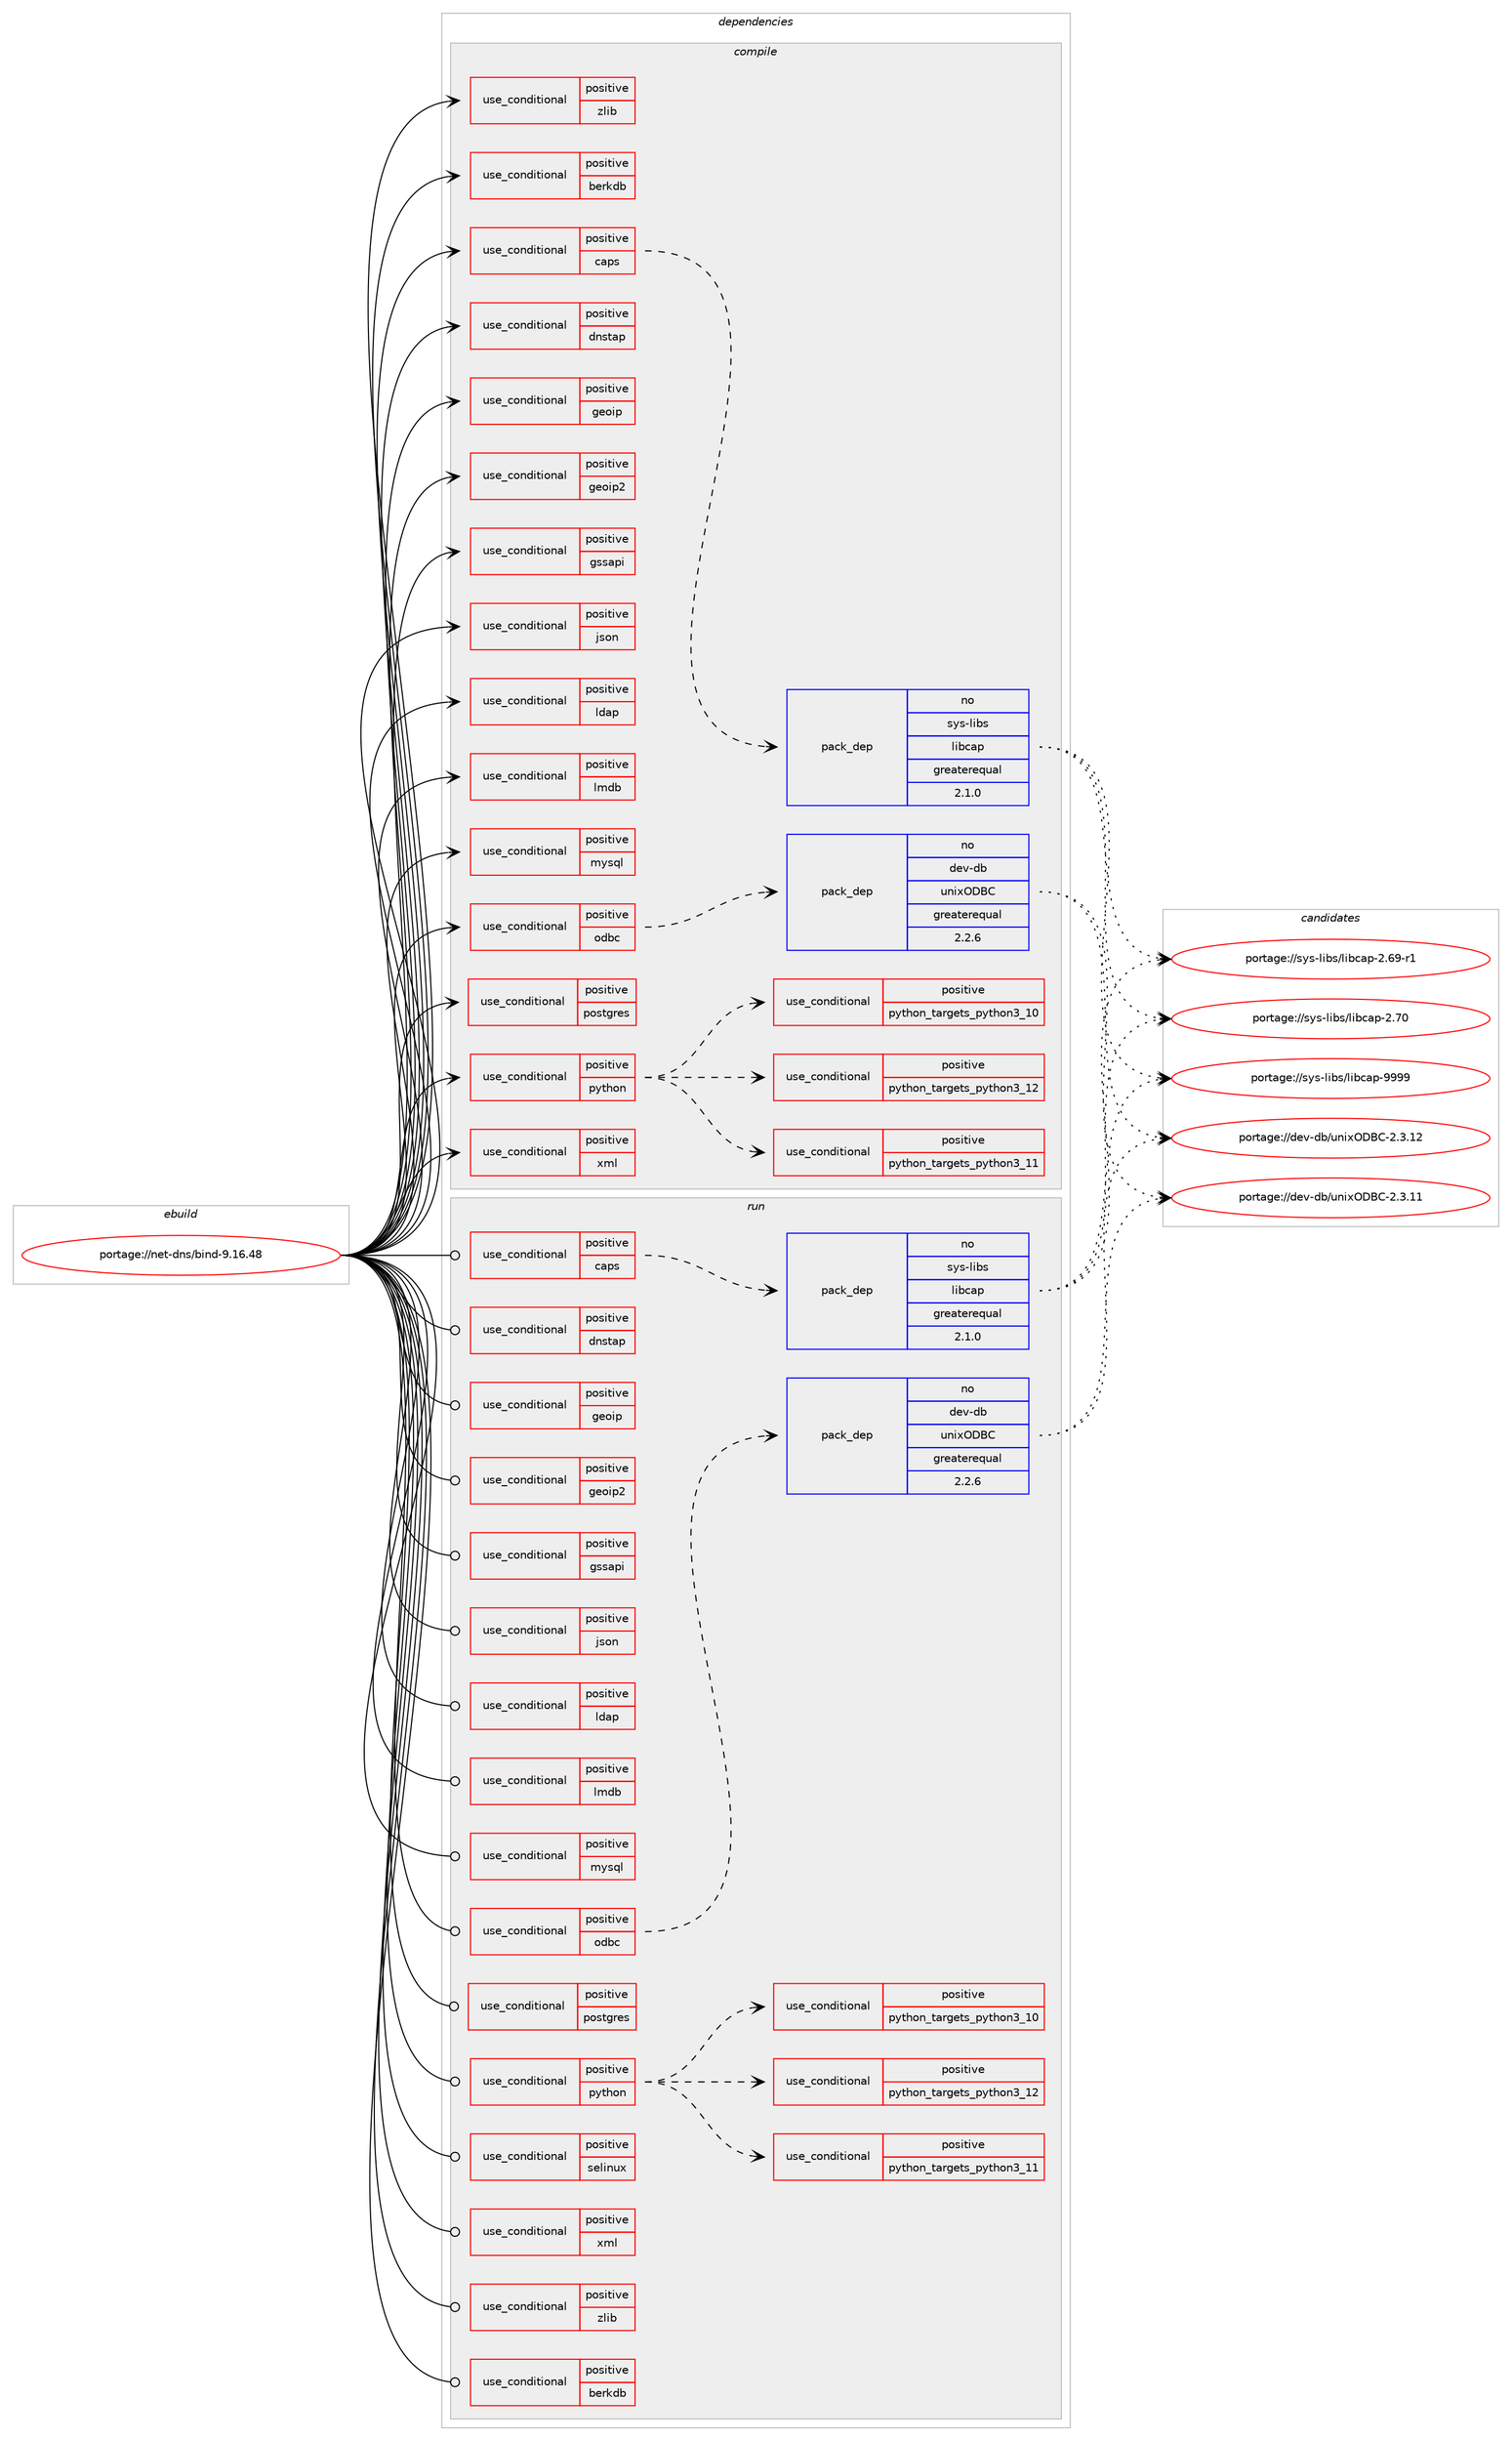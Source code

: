 digraph prolog {

# *************
# Graph options
# *************

newrank=true;
concentrate=true;
compound=true;
graph [rankdir=LR,fontname=Helvetica,fontsize=10,ranksep=1.5];#, ranksep=2.5, nodesep=0.2];
edge  [arrowhead=vee];
node  [fontname=Helvetica,fontsize=10];

# **********
# The ebuild
# **********

subgraph cluster_leftcol {
color=gray;
rank=same;
label=<<i>ebuild</i>>;
id [label="portage://net-dns/bind-9.16.48", color=red, width=4, href="../net-dns/bind-9.16.48.svg"];
}

# ****************
# The dependencies
# ****************

subgraph cluster_midcol {
color=gray;
label=<<i>dependencies</i>>;
subgraph cluster_compile {
fillcolor="#eeeeee";
style=filled;
label=<<i>compile</i>>;
subgraph cond86931 {
dependency176475 [label=<<TABLE BORDER="0" CELLBORDER="1" CELLSPACING="0" CELLPADDING="4"><TR><TD ROWSPAN="3" CELLPADDING="10">use_conditional</TD></TR><TR><TD>positive</TD></TR><TR><TD>berkdb</TD></TR></TABLE>>, shape=none, color=red];
# *** BEGIN UNKNOWN DEPENDENCY TYPE (TODO) ***
# dependency176475 -> package_dependency(portage://net-dns/bind-9.16.48,install,no,sys-libs,db,none,[,,],any_same_slot,[])
# *** END UNKNOWN DEPENDENCY TYPE (TODO) ***

}
id:e -> dependency176475:w [weight=20,style="solid",arrowhead="vee"];
subgraph cond86932 {
dependency176476 [label=<<TABLE BORDER="0" CELLBORDER="1" CELLSPACING="0" CELLPADDING="4"><TR><TD ROWSPAN="3" CELLPADDING="10">use_conditional</TD></TR><TR><TD>positive</TD></TR><TR><TD>caps</TD></TR></TABLE>>, shape=none, color=red];
subgraph pack87011 {
dependency176477 [label=<<TABLE BORDER="0" CELLBORDER="1" CELLSPACING="0" CELLPADDING="4" WIDTH="220"><TR><TD ROWSPAN="6" CELLPADDING="30">pack_dep</TD></TR><TR><TD WIDTH="110">no</TD></TR><TR><TD>sys-libs</TD></TR><TR><TD>libcap</TD></TR><TR><TD>greaterequal</TD></TR><TR><TD>2.1.0</TD></TR></TABLE>>, shape=none, color=blue];
}
dependency176476:e -> dependency176477:w [weight=20,style="dashed",arrowhead="vee"];
}
id:e -> dependency176476:w [weight=20,style="solid",arrowhead="vee"];
subgraph cond86933 {
dependency176478 [label=<<TABLE BORDER="0" CELLBORDER="1" CELLSPACING="0" CELLPADDING="4"><TR><TD ROWSPAN="3" CELLPADDING="10">use_conditional</TD></TR><TR><TD>positive</TD></TR><TR><TD>dnstap</TD></TR></TABLE>>, shape=none, color=red];
# *** BEGIN UNKNOWN DEPENDENCY TYPE (TODO) ***
# dependency176478 -> package_dependency(portage://net-dns/bind-9.16.48,install,no,dev-libs,fstrm,none,[,,],[],[])
# *** END UNKNOWN DEPENDENCY TYPE (TODO) ***

# *** BEGIN UNKNOWN DEPENDENCY TYPE (TODO) ***
# dependency176478 -> package_dependency(portage://net-dns/bind-9.16.48,install,no,dev-libs,protobuf-c,none,[,,],any_same_slot,[])
# *** END UNKNOWN DEPENDENCY TYPE (TODO) ***

}
id:e -> dependency176478:w [weight=20,style="solid",arrowhead="vee"];
subgraph cond86934 {
dependency176479 [label=<<TABLE BORDER="0" CELLBORDER="1" CELLSPACING="0" CELLPADDING="4"><TR><TD ROWSPAN="3" CELLPADDING="10">use_conditional</TD></TR><TR><TD>positive</TD></TR><TR><TD>geoip</TD></TR></TABLE>>, shape=none, color=red];
# *** BEGIN UNKNOWN DEPENDENCY TYPE (TODO) ***
# dependency176479 -> package_dependency(portage://net-dns/bind-9.16.48,install,no,dev-libs,libmaxminddb,none,[,,],any_same_slot,[])
# *** END UNKNOWN DEPENDENCY TYPE (TODO) ***

}
id:e -> dependency176479:w [weight=20,style="solid",arrowhead="vee"];
subgraph cond86935 {
dependency176480 [label=<<TABLE BORDER="0" CELLBORDER="1" CELLSPACING="0" CELLPADDING="4"><TR><TD ROWSPAN="3" CELLPADDING="10">use_conditional</TD></TR><TR><TD>positive</TD></TR><TR><TD>geoip2</TD></TR></TABLE>>, shape=none, color=red];
# *** BEGIN UNKNOWN DEPENDENCY TYPE (TODO) ***
# dependency176480 -> package_dependency(portage://net-dns/bind-9.16.48,install,no,dev-libs,libmaxminddb,none,[,,],any_same_slot,[])
# *** END UNKNOWN DEPENDENCY TYPE (TODO) ***

}
id:e -> dependency176480:w [weight=20,style="solid",arrowhead="vee"];
subgraph cond86936 {
dependency176481 [label=<<TABLE BORDER="0" CELLBORDER="1" CELLSPACING="0" CELLPADDING="4"><TR><TD ROWSPAN="3" CELLPADDING="10">use_conditional</TD></TR><TR><TD>positive</TD></TR><TR><TD>gssapi</TD></TR></TABLE>>, shape=none, color=red];
# *** BEGIN UNKNOWN DEPENDENCY TYPE (TODO) ***
# dependency176481 -> package_dependency(portage://net-dns/bind-9.16.48,install,no,virtual,krb5,none,[,,],[],[])
# *** END UNKNOWN DEPENDENCY TYPE (TODO) ***

}
id:e -> dependency176481:w [weight=20,style="solid",arrowhead="vee"];
subgraph cond86937 {
dependency176482 [label=<<TABLE BORDER="0" CELLBORDER="1" CELLSPACING="0" CELLPADDING="4"><TR><TD ROWSPAN="3" CELLPADDING="10">use_conditional</TD></TR><TR><TD>positive</TD></TR><TR><TD>json</TD></TR></TABLE>>, shape=none, color=red];
# *** BEGIN UNKNOWN DEPENDENCY TYPE (TODO) ***
# dependency176482 -> package_dependency(portage://net-dns/bind-9.16.48,install,no,dev-libs,json-c,none,[,,],any_same_slot,[])
# *** END UNKNOWN DEPENDENCY TYPE (TODO) ***

}
id:e -> dependency176482:w [weight=20,style="solid",arrowhead="vee"];
subgraph cond86938 {
dependency176483 [label=<<TABLE BORDER="0" CELLBORDER="1" CELLSPACING="0" CELLPADDING="4"><TR><TD ROWSPAN="3" CELLPADDING="10">use_conditional</TD></TR><TR><TD>positive</TD></TR><TR><TD>ldap</TD></TR></TABLE>>, shape=none, color=red];
# *** BEGIN UNKNOWN DEPENDENCY TYPE (TODO) ***
# dependency176483 -> package_dependency(portage://net-dns/bind-9.16.48,install,no,net-nds,openldap,none,[,,],any_same_slot,[])
# *** END UNKNOWN DEPENDENCY TYPE (TODO) ***

}
id:e -> dependency176483:w [weight=20,style="solid",arrowhead="vee"];
subgraph cond86939 {
dependency176484 [label=<<TABLE BORDER="0" CELLBORDER="1" CELLSPACING="0" CELLPADDING="4"><TR><TD ROWSPAN="3" CELLPADDING="10">use_conditional</TD></TR><TR><TD>positive</TD></TR><TR><TD>lmdb</TD></TR></TABLE>>, shape=none, color=red];
# *** BEGIN UNKNOWN DEPENDENCY TYPE (TODO) ***
# dependency176484 -> package_dependency(portage://net-dns/bind-9.16.48,install,no,dev-db,lmdb,none,[,,],any_same_slot,[])
# *** END UNKNOWN DEPENDENCY TYPE (TODO) ***

}
id:e -> dependency176484:w [weight=20,style="solid",arrowhead="vee"];
subgraph cond86940 {
dependency176485 [label=<<TABLE BORDER="0" CELLBORDER="1" CELLSPACING="0" CELLPADDING="4"><TR><TD ROWSPAN="3" CELLPADDING="10">use_conditional</TD></TR><TR><TD>positive</TD></TR><TR><TD>mysql</TD></TR></TABLE>>, shape=none, color=red];
# *** BEGIN UNKNOWN DEPENDENCY TYPE (TODO) ***
# dependency176485 -> package_dependency(portage://net-dns/bind-9.16.48,install,no,dev-db,mysql-connector-c,none,[,,],[slot(0),equal],[])
# *** END UNKNOWN DEPENDENCY TYPE (TODO) ***

}
id:e -> dependency176485:w [weight=20,style="solid",arrowhead="vee"];
subgraph cond86941 {
dependency176486 [label=<<TABLE BORDER="0" CELLBORDER="1" CELLSPACING="0" CELLPADDING="4"><TR><TD ROWSPAN="3" CELLPADDING="10">use_conditional</TD></TR><TR><TD>positive</TD></TR><TR><TD>odbc</TD></TR></TABLE>>, shape=none, color=red];
subgraph pack87012 {
dependency176487 [label=<<TABLE BORDER="0" CELLBORDER="1" CELLSPACING="0" CELLPADDING="4" WIDTH="220"><TR><TD ROWSPAN="6" CELLPADDING="30">pack_dep</TD></TR><TR><TD WIDTH="110">no</TD></TR><TR><TD>dev-db</TD></TR><TR><TD>unixODBC</TD></TR><TR><TD>greaterequal</TD></TR><TR><TD>2.2.6</TD></TR></TABLE>>, shape=none, color=blue];
}
dependency176486:e -> dependency176487:w [weight=20,style="dashed",arrowhead="vee"];
}
id:e -> dependency176486:w [weight=20,style="solid",arrowhead="vee"];
subgraph cond86942 {
dependency176488 [label=<<TABLE BORDER="0" CELLBORDER="1" CELLSPACING="0" CELLPADDING="4"><TR><TD ROWSPAN="3" CELLPADDING="10">use_conditional</TD></TR><TR><TD>positive</TD></TR><TR><TD>postgres</TD></TR></TABLE>>, shape=none, color=red];
# *** BEGIN UNKNOWN DEPENDENCY TYPE (TODO) ***
# dependency176488 -> package_dependency(portage://net-dns/bind-9.16.48,install,no,dev-db,postgresql,none,[,,],any_same_slot,[])
# *** END UNKNOWN DEPENDENCY TYPE (TODO) ***

}
id:e -> dependency176488:w [weight=20,style="solid",arrowhead="vee"];
subgraph cond86943 {
dependency176489 [label=<<TABLE BORDER="0" CELLBORDER="1" CELLSPACING="0" CELLPADDING="4"><TR><TD ROWSPAN="3" CELLPADDING="10">use_conditional</TD></TR><TR><TD>positive</TD></TR><TR><TD>python</TD></TR></TABLE>>, shape=none, color=red];
subgraph cond86944 {
dependency176490 [label=<<TABLE BORDER="0" CELLBORDER="1" CELLSPACING="0" CELLPADDING="4"><TR><TD ROWSPAN="3" CELLPADDING="10">use_conditional</TD></TR><TR><TD>positive</TD></TR><TR><TD>python_targets_python3_10</TD></TR></TABLE>>, shape=none, color=red];
# *** BEGIN UNKNOWN DEPENDENCY TYPE (TODO) ***
# dependency176490 -> package_dependency(portage://net-dns/bind-9.16.48,install,no,dev-lang,python,none,[,,],[slot(3.10)],[])
# *** END UNKNOWN DEPENDENCY TYPE (TODO) ***

}
dependency176489:e -> dependency176490:w [weight=20,style="dashed",arrowhead="vee"];
subgraph cond86945 {
dependency176491 [label=<<TABLE BORDER="0" CELLBORDER="1" CELLSPACING="0" CELLPADDING="4"><TR><TD ROWSPAN="3" CELLPADDING="10">use_conditional</TD></TR><TR><TD>positive</TD></TR><TR><TD>python_targets_python3_11</TD></TR></TABLE>>, shape=none, color=red];
# *** BEGIN UNKNOWN DEPENDENCY TYPE (TODO) ***
# dependency176491 -> package_dependency(portage://net-dns/bind-9.16.48,install,no,dev-lang,python,none,[,,],[slot(3.11)],[])
# *** END UNKNOWN DEPENDENCY TYPE (TODO) ***

}
dependency176489:e -> dependency176491:w [weight=20,style="dashed",arrowhead="vee"];
subgraph cond86946 {
dependency176492 [label=<<TABLE BORDER="0" CELLBORDER="1" CELLSPACING="0" CELLPADDING="4"><TR><TD ROWSPAN="3" CELLPADDING="10">use_conditional</TD></TR><TR><TD>positive</TD></TR><TR><TD>python_targets_python3_12</TD></TR></TABLE>>, shape=none, color=red];
# *** BEGIN UNKNOWN DEPENDENCY TYPE (TODO) ***
# dependency176492 -> package_dependency(portage://net-dns/bind-9.16.48,install,no,dev-lang,python,none,[,,],[slot(3.12)],[])
# *** END UNKNOWN DEPENDENCY TYPE (TODO) ***

}
dependency176489:e -> dependency176492:w [weight=20,style="dashed",arrowhead="vee"];
# *** BEGIN UNKNOWN DEPENDENCY TYPE (TODO) ***
# dependency176489 -> package_dependency(portage://net-dns/bind-9.16.48,install,no,dev-python,ply,none,[,,],[],[use(optenable(python_targets_python3_10),negative),use(optenable(python_targets_python3_11),negative),use(optenable(python_targets_python3_12),negative)])
# *** END UNKNOWN DEPENDENCY TYPE (TODO) ***

}
id:e -> dependency176489:w [weight=20,style="solid",arrowhead="vee"];
subgraph cond86947 {
dependency176493 [label=<<TABLE BORDER="0" CELLBORDER="1" CELLSPACING="0" CELLPADDING="4"><TR><TD ROWSPAN="3" CELLPADDING="10">use_conditional</TD></TR><TR><TD>positive</TD></TR><TR><TD>xml</TD></TR></TABLE>>, shape=none, color=red];
# *** BEGIN UNKNOWN DEPENDENCY TYPE (TODO) ***
# dependency176493 -> package_dependency(portage://net-dns/bind-9.16.48,install,no,dev-libs,libxml2,none,[,,],[],[])
# *** END UNKNOWN DEPENDENCY TYPE (TODO) ***

}
id:e -> dependency176493:w [weight=20,style="solid",arrowhead="vee"];
subgraph cond86948 {
dependency176494 [label=<<TABLE BORDER="0" CELLBORDER="1" CELLSPACING="0" CELLPADDING="4"><TR><TD ROWSPAN="3" CELLPADDING="10">use_conditional</TD></TR><TR><TD>positive</TD></TR><TR><TD>zlib</TD></TR></TABLE>>, shape=none, color=red];
# *** BEGIN UNKNOWN DEPENDENCY TYPE (TODO) ***
# dependency176494 -> package_dependency(portage://net-dns/bind-9.16.48,install,no,sys-libs,zlib,none,[,,],[],[])
# *** END UNKNOWN DEPENDENCY TYPE (TODO) ***

}
id:e -> dependency176494:w [weight=20,style="solid",arrowhead="vee"];
# *** BEGIN UNKNOWN DEPENDENCY TYPE (TODO) ***
# id -> package_dependency(portage://net-dns/bind-9.16.48,install,no,acct-group,named,none,[,,],[],[])
# *** END UNKNOWN DEPENDENCY TYPE (TODO) ***

# *** BEGIN UNKNOWN DEPENDENCY TYPE (TODO) ***
# id -> package_dependency(portage://net-dns/bind-9.16.48,install,no,acct-user,named,none,[,,],[],[])
# *** END UNKNOWN DEPENDENCY TYPE (TODO) ***

# *** BEGIN UNKNOWN DEPENDENCY TYPE (TODO) ***
# id -> package_dependency(portage://net-dns/bind-9.16.48,install,no,dev-libs,libuv,none,[,,],any_same_slot,[])
# *** END UNKNOWN DEPENDENCY TYPE (TODO) ***

# *** BEGIN UNKNOWN DEPENDENCY TYPE (TODO) ***
# id -> package_dependency(portage://net-dns/bind-9.16.48,install,no,dev-libs,openssl,none,[,,],any_same_slot,[use(disable(bindist),negative)])
# *** END UNKNOWN DEPENDENCY TYPE (TODO) ***

}
subgraph cluster_compileandrun {
fillcolor="#eeeeee";
style=filled;
label=<<i>compile and run</i>>;
}
subgraph cluster_run {
fillcolor="#eeeeee";
style=filled;
label=<<i>run</i>>;
subgraph cond86949 {
dependency176495 [label=<<TABLE BORDER="0" CELLBORDER="1" CELLSPACING="0" CELLPADDING="4"><TR><TD ROWSPAN="3" CELLPADDING="10">use_conditional</TD></TR><TR><TD>positive</TD></TR><TR><TD>berkdb</TD></TR></TABLE>>, shape=none, color=red];
# *** BEGIN UNKNOWN DEPENDENCY TYPE (TODO) ***
# dependency176495 -> package_dependency(portage://net-dns/bind-9.16.48,run,no,sys-libs,db,none,[,,],any_same_slot,[])
# *** END UNKNOWN DEPENDENCY TYPE (TODO) ***

}
id:e -> dependency176495:w [weight=20,style="solid",arrowhead="odot"];
subgraph cond86950 {
dependency176496 [label=<<TABLE BORDER="0" CELLBORDER="1" CELLSPACING="0" CELLPADDING="4"><TR><TD ROWSPAN="3" CELLPADDING="10">use_conditional</TD></TR><TR><TD>positive</TD></TR><TR><TD>caps</TD></TR></TABLE>>, shape=none, color=red];
subgraph pack87013 {
dependency176497 [label=<<TABLE BORDER="0" CELLBORDER="1" CELLSPACING="0" CELLPADDING="4" WIDTH="220"><TR><TD ROWSPAN="6" CELLPADDING="30">pack_dep</TD></TR><TR><TD WIDTH="110">no</TD></TR><TR><TD>sys-libs</TD></TR><TR><TD>libcap</TD></TR><TR><TD>greaterequal</TD></TR><TR><TD>2.1.0</TD></TR></TABLE>>, shape=none, color=blue];
}
dependency176496:e -> dependency176497:w [weight=20,style="dashed",arrowhead="vee"];
}
id:e -> dependency176496:w [weight=20,style="solid",arrowhead="odot"];
subgraph cond86951 {
dependency176498 [label=<<TABLE BORDER="0" CELLBORDER="1" CELLSPACING="0" CELLPADDING="4"><TR><TD ROWSPAN="3" CELLPADDING="10">use_conditional</TD></TR><TR><TD>positive</TD></TR><TR><TD>dnstap</TD></TR></TABLE>>, shape=none, color=red];
# *** BEGIN UNKNOWN DEPENDENCY TYPE (TODO) ***
# dependency176498 -> package_dependency(portage://net-dns/bind-9.16.48,run,no,dev-libs,fstrm,none,[,,],[],[])
# *** END UNKNOWN DEPENDENCY TYPE (TODO) ***

# *** BEGIN UNKNOWN DEPENDENCY TYPE (TODO) ***
# dependency176498 -> package_dependency(portage://net-dns/bind-9.16.48,run,no,dev-libs,protobuf-c,none,[,,],any_same_slot,[])
# *** END UNKNOWN DEPENDENCY TYPE (TODO) ***

}
id:e -> dependency176498:w [weight=20,style="solid",arrowhead="odot"];
subgraph cond86952 {
dependency176499 [label=<<TABLE BORDER="0" CELLBORDER="1" CELLSPACING="0" CELLPADDING="4"><TR><TD ROWSPAN="3" CELLPADDING="10">use_conditional</TD></TR><TR><TD>positive</TD></TR><TR><TD>geoip</TD></TR></TABLE>>, shape=none, color=red];
# *** BEGIN UNKNOWN DEPENDENCY TYPE (TODO) ***
# dependency176499 -> package_dependency(portage://net-dns/bind-9.16.48,run,no,dev-libs,libmaxminddb,none,[,,],any_same_slot,[])
# *** END UNKNOWN DEPENDENCY TYPE (TODO) ***

}
id:e -> dependency176499:w [weight=20,style="solid",arrowhead="odot"];
subgraph cond86953 {
dependency176500 [label=<<TABLE BORDER="0" CELLBORDER="1" CELLSPACING="0" CELLPADDING="4"><TR><TD ROWSPAN="3" CELLPADDING="10">use_conditional</TD></TR><TR><TD>positive</TD></TR><TR><TD>geoip2</TD></TR></TABLE>>, shape=none, color=red];
# *** BEGIN UNKNOWN DEPENDENCY TYPE (TODO) ***
# dependency176500 -> package_dependency(portage://net-dns/bind-9.16.48,run,no,dev-libs,libmaxminddb,none,[,,],any_same_slot,[])
# *** END UNKNOWN DEPENDENCY TYPE (TODO) ***

}
id:e -> dependency176500:w [weight=20,style="solid",arrowhead="odot"];
subgraph cond86954 {
dependency176501 [label=<<TABLE BORDER="0" CELLBORDER="1" CELLSPACING="0" CELLPADDING="4"><TR><TD ROWSPAN="3" CELLPADDING="10">use_conditional</TD></TR><TR><TD>positive</TD></TR><TR><TD>gssapi</TD></TR></TABLE>>, shape=none, color=red];
# *** BEGIN UNKNOWN DEPENDENCY TYPE (TODO) ***
# dependency176501 -> package_dependency(portage://net-dns/bind-9.16.48,run,no,virtual,krb5,none,[,,],[],[])
# *** END UNKNOWN DEPENDENCY TYPE (TODO) ***

}
id:e -> dependency176501:w [weight=20,style="solid",arrowhead="odot"];
subgraph cond86955 {
dependency176502 [label=<<TABLE BORDER="0" CELLBORDER="1" CELLSPACING="0" CELLPADDING="4"><TR><TD ROWSPAN="3" CELLPADDING="10">use_conditional</TD></TR><TR><TD>positive</TD></TR><TR><TD>json</TD></TR></TABLE>>, shape=none, color=red];
# *** BEGIN UNKNOWN DEPENDENCY TYPE (TODO) ***
# dependency176502 -> package_dependency(portage://net-dns/bind-9.16.48,run,no,dev-libs,json-c,none,[,,],any_same_slot,[])
# *** END UNKNOWN DEPENDENCY TYPE (TODO) ***

}
id:e -> dependency176502:w [weight=20,style="solid",arrowhead="odot"];
subgraph cond86956 {
dependency176503 [label=<<TABLE BORDER="0" CELLBORDER="1" CELLSPACING="0" CELLPADDING="4"><TR><TD ROWSPAN="3" CELLPADDING="10">use_conditional</TD></TR><TR><TD>positive</TD></TR><TR><TD>ldap</TD></TR></TABLE>>, shape=none, color=red];
# *** BEGIN UNKNOWN DEPENDENCY TYPE (TODO) ***
# dependency176503 -> package_dependency(portage://net-dns/bind-9.16.48,run,no,net-nds,openldap,none,[,,],any_same_slot,[])
# *** END UNKNOWN DEPENDENCY TYPE (TODO) ***

}
id:e -> dependency176503:w [weight=20,style="solid",arrowhead="odot"];
subgraph cond86957 {
dependency176504 [label=<<TABLE BORDER="0" CELLBORDER="1" CELLSPACING="0" CELLPADDING="4"><TR><TD ROWSPAN="3" CELLPADDING="10">use_conditional</TD></TR><TR><TD>positive</TD></TR><TR><TD>lmdb</TD></TR></TABLE>>, shape=none, color=red];
# *** BEGIN UNKNOWN DEPENDENCY TYPE (TODO) ***
# dependency176504 -> package_dependency(portage://net-dns/bind-9.16.48,run,no,dev-db,lmdb,none,[,,],any_same_slot,[])
# *** END UNKNOWN DEPENDENCY TYPE (TODO) ***

}
id:e -> dependency176504:w [weight=20,style="solid",arrowhead="odot"];
subgraph cond86958 {
dependency176505 [label=<<TABLE BORDER="0" CELLBORDER="1" CELLSPACING="0" CELLPADDING="4"><TR><TD ROWSPAN="3" CELLPADDING="10">use_conditional</TD></TR><TR><TD>positive</TD></TR><TR><TD>mysql</TD></TR></TABLE>>, shape=none, color=red];
# *** BEGIN UNKNOWN DEPENDENCY TYPE (TODO) ***
# dependency176505 -> package_dependency(portage://net-dns/bind-9.16.48,run,no,dev-db,mysql-connector-c,none,[,,],[slot(0),equal],[])
# *** END UNKNOWN DEPENDENCY TYPE (TODO) ***

}
id:e -> dependency176505:w [weight=20,style="solid",arrowhead="odot"];
subgraph cond86959 {
dependency176506 [label=<<TABLE BORDER="0" CELLBORDER="1" CELLSPACING="0" CELLPADDING="4"><TR><TD ROWSPAN="3" CELLPADDING="10">use_conditional</TD></TR><TR><TD>positive</TD></TR><TR><TD>odbc</TD></TR></TABLE>>, shape=none, color=red];
subgraph pack87014 {
dependency176507 [label=<<TABLE BORDER="0" CELLBORDER="1" CELLSPACING="0" CELLPADDING="4" WIDTH="220"><TR><TD ROWSPAN="6" CELLPADDING="30">pack_dep</TD></TR><TR><TD WIDTH="110">no</TD></TR><TR><TD>dev-db</TD></TR><TR><TD>unixODBC</TD></TR><TR><TD>greaterequal</TD></TR><TR><TD>2.2.6</TD></TR></TABLE>>, shape=none, color=blue];
}
dependency176506:e -> dependency176507:w [weight=20,style="dashed",arrowhead="vee"];
}
id:e -> dependency176506:w [weight=20,style="solid",arrowhead="odot"];
subgraph cond86960 {
dependency176508 [label=<<TABLE BORDER="0" CELLBORDER="1" CELLSPACING="0" CELLPADDING="4"><TR><TD ROWSPAN="3" CELLPADDING="10">use_conditional</TD></TR><TR><TD>positive</TD></TR><TR><TD>postgres</TD></TR></TABLE>>, shape=none, color=red];
# *** BEGIN UNKNOWN DEPENDENCY TYPE (TODO) ***
# dependency176508 -> package_dependency(portage://net-dns/bind-9.16.48,run,no,dev-db,postgresql,none,[,,],any_same_slot,[])
# *** END UNKNOWN DEPENDENCY TYPE (TODO) ***

}
id:e -> dependency176508:w [weight=20,style="solid",arrowhead="odot"];
subgraph cond86961 {
dependency176509 [label=<<TABLE BORDER="0" CELLBORDER="1" CELLSPACING="0" CELLPADDING="4"><TR><TD ROWSPAN="3" CELLPADDING="10">use_conditional</TD></TR><TR><TD>positive</TD></TR><TR><TD>python</TD></TR></TABLE>>, shape=none, color=red];
subgraph cond86962 {
dependency176510 [label=<<TABLE BORDER="0" CELLBORDER="1" CELLSPACING="0" CELLPADDING="4"><TR><TD ROWSPAN="3" CELLPADDING="10">use_conditional</TD></TR><TR><TD>positive</TD></TR><TR><TD>python_targets_python3_10</TD></TR></TABLE>>, shape=none, color=red];
# *** BEGIN UNKNOWN DEPENDENCY TYPE (TODO) ***
# dependency176510 -> package_dependency(portage://net-dns/bind-9.16.48,run,no,dev-lang,python,none,[,,],[slot(3.10)],[])
# *** END UNKNOWN DEPENDENCY TYPE (TODO) ***

}
dependency176509:e -> dependency176510:w [weight=20,style="dashed",arrowhead="vee"];
subgraph cond86963 {
dependency176511 [label=<<TABLE BORDER="0" CELLBORDER="1" CELLSPACING="0" CELLPADDING="4"><TR><TD ROWSPAN="3" CELLPADDING="10">use_conditional</TD></TR><TR><TD>positive</TD></TR><TR><TD>python_targets_python3_11</TD></TR></TABLE>>, shape=none, color=red];
# *** BEGIN UNKNOWN DEPENDENCY TYPE (TODO) ***
# dependency176511 -> package_dependency(portage://net-dns/bind-9.16.48,run,no,dev-lang,python,none,[,,],[slot(3.11)],[])
# *** END UNKNOWN DEPENDENCY TYPE (TODO) ***

}
dependency176509:e -> dependency176511:w [weight=20,style="dashed",arrowhead="vee"];
subgraph cond86964 {
dependency176512 [label=<<TABLE BORDER="0" CELLBORDER="1" CELLSPACING="0" CELLPADDING="4"><TR><TD ROWSPAN="3" CELLPADDING="10">use_conditional</TD></TR><TR><TD>positive</TD></TR><TR><TD>python_targets_python3_12</TD></TR></TABLE>>, shape=none, color=red];
# *** BEGIN UNKNOWN DEPENDENCY TYPE (TODO) ***
# dependency176512 -> package_dependency(portage://net-dns/bind-9.16.48,run,no,dev-lang,python,none,[,,],[slot(3.12)],[])
# *** END UNKNOWN DEPENDENCY TYPE (TODO) ***

}
dependency176509:e -> dependency176512:w [weight=20,style="dashed",arrowhead="vee"];
# *** BEGIN UNKNOWN DEPENDENCY TYPE (TODO) ***
# dependency176509 -> package_dependency(portage://net-dns/bind-9.16.48,run,no,dev-python,ply,none,[,,],[],[use(optenable(python_targets_python3_10),negative),use(optenable(python_targets_python3_11),negative),use(optenable(python_targets_python3_12),negative)])
# *** END UNKNOWN DEPENDENCY TYPE (TODO) ***

}
id:e -> dependency176509:w [weight=20,style="solid",arrowhead="odot"];
subgraph cond86965 {
dependency176513 [label=<<TABLE BORDER="0" CELLBORDER="1" CELLSPACING="0" CELLPADDING="4"><TR><TD ROWSPAN="3" CELLPADDING="10">use_conditional</TD></TR><TR><TD>positive</TD></TR><TR><TD>selinux</TD></TR></TABLE>>, shape=none, color=red];
# *** BEGIN UNKNOWN DEPENDENCY TYPE (TODO) ***
# dependency176513 -> package_dependency(portage://net-dns/bind-9.16.48,run,no,sec-policy,selinux-bind,none,[,,],[],[])
# *** END UNKNOWN DEPENDENCY TYPE (TODO) ***

}
id:e -> dependency176513:w [weight=20,style="solid",arrowhead="odot"];
subgraph cond86966 {
dependency176514 [label=<<TABLE BORDER="0" CELLBORDER="1" CELLSPACING="0" CELLPADDING="4"><TR><TD ROWSPAN="3" CELLPADDING="10">use_conditional</TD></TR><TR><TD>positive</TD></TR><TR><TD>xml</TD></TR></TABLE>>, shape=none, color=red];
# *** BEGIN UNKNOWN DEPENDENCY TYPE (TODO) ***
# dependency176514 -> package_dependency(portage://net-dns/bind-9.16.48,run,no,dev-libs,libxml2,none,[,,],[],[])
# *** END UNKNOWN DEPENDENCY TYPE (TODO) ***

}
id:e -> dependency176514:w [weight=20,style="solid",arrowhead="odot"];
subgraph cond86967 {
dependency176515 [label=<<TABLE BORDER="0" CELLBORDER="1" CELLSPACING="0" CELLPADDING="4"><TR><TD ROWSPAN="3" CELLPADDING="10">use_conditional</TD></TR><TR><TD>positive</TD></TR><TR><TD>zlib</TD></TR></TABLE>>, shape=none, color=red];
# *** BEGIN UNKNOWN DEPENDENCY TYPE (TODO) ***
# dependency176515 -> package_dependency(portage://net-dns/bind-9.16.48,run,no,sys-libs,zlib,none,[,,],[],[])
# *** END UNKNOWN DEPENDENCY TYPE (TODO) ***

}
id:e -> dependency176515:w [weight=20,style="solid",arrowhead="odot"];
# *** BEGIN UNKNOWN DEPENDENCY TYPE (TODO) ***
# id -> package_dependency(portage://net-dns/bind-9.16.48,run,no,acct-group,named,none,[,,],[],[])
# *** END UNKNOWN DEPENDENCY TYPE (TODO) ***

# *** BEGIN UNKNOWN DEPENDENCY TYPE (TODO) ***
# id -> package_dependency(portage://net-dns/bind-9.16.48,run,no,acct-user,named,none,[,,],[],[])
# *** END UNKNOWN DEPENDENCY TYPE (TODO) ***

# *** BEGIN UNKNOWN DEPENDENCY TYPE (TODO) ***
# id -> package_dependency(portage://net-dns/bind-9.16.48,run,no,dev-libs,libuv,none,[,,],any_same_slot,[])
# *** END UNKNOWN DEPENDENCY TYPE (TODO) ***

# *** BEGIN UNKNOWN DEPENDENCY TYPE (TODO) ***
# id -> package_dependency(portage://net-dns/bind-9.16.48,run,no,dev-libs,openssl,none,[,,],any_same_slot,[use(disable(bindist),negative)])
# *** END UNKNOWN DEPENDENCY TYPE (TODO) ***

# *** BEGIN UNKNOWN DEPENDENCY TYPE (TODO) ***
# id -> package_dependency(portage://net-dns/bind-9.16.48,run,no,sys-process,psmisc,none,[,,],[],[])
# *** END UNKNOWN DEPENDENCY TYPE (TODO) ***

# *** BEGIN UNKNOWN DEPENDENCY TYPE (TODO) ***
# id -> package_dependency(portage://net-dns/bind-9.16.48,run,no,virtual,tmpfiles,none,[,,],[],[])
# *** END UNKNOWN DEPENDENCY TYPE (TODO) ***

}
}

# **************
# The candidates
# **************

subgraph cluster_choices {
rank=same;
color=gray;
label=<<i>candidates</i>>;

subgraph choice87011 {
color=black;
nodesep=1;
choice11512111545108105981154710810598999711245504654574511449 [label="portage://sys-libs/libcap-2.69-r1", color=red, width=4,href="../sys-libs/libcap-2.69-r1.svg"];
choice1151211154510810598115471081059899971124550465548 [label="portage://sys-libs/libcap-2.70", color=red, width=4,href="../sys-libs/libcap-2.70.svg"];
choice1151211154510810598115471081059899971124557575757 [label="portage://sys-libs/libcap-9999", color=red, width=4,href="../sys-libs/libcap-9999.svg"];
dependency176477:e -> choice11512111545108105981154710810598999711245504654574511449:w [style=dotted,weight="100"];
dependency176477:e -> choice1151211154510810598115471081059899971124550465548:w [style=dotted,weight="100"];
dependency176477:e -> choice1151211154510810598115471081059899971124557575757:w [style=dotted,weight="100"];
}
subgraph choice87012 {
color=black;
nodesep=1;
choice1001011184510098471171101051207968666745504651464949 [label="portage://dev-db/unixODBC-2.3.11", color=red, width=4,href="../dev-db/unixODBC-2.3.11.svg"];
choice1001011184510098471171101051207968666745504651464950 [label="portage://dev-db/unixODBC-2.3.12", color=red, width=4,href="../dev-db/unixODBC-2.3.12.svg"];
dependency176487:e -> choice1001011184510098471171101051207968666745504651464949:w [style=dotted,weight="100"];
dependency176487:e -> choice1001011184510098471171101051207968666745504651464950:w [style=dotted,weight="100"];
}
subgraph choice87013 {
color=black;
nodesep=1;
choice11512111545108105981154710810598999711245504654574511449 [label="portage://sys-libs/libcap-2.69-r1", color=red, width=4,href="../sys-libs/libcap-2.69-r1.svg"];
choice1151211154510810598115471081059899971124550465548 [label="portage://sys-libs/libcap-2.70", color=red, width=4,href="../sys-libs/libcap-2.70.svg"];
choice1151211154510810598115471081059899971124557575757 [label="portage://sys-libs/libcap-9999", color=red, width=4,href="../sys-libs/libcap-9999.svg"];
dependency176497:e -> choice11512111545108105981154710810598999711245504654574511449:w [style=dotted,weight="100"];
dependency176497:e -> choice1151211154510810598115471081059899971124550465548:w [style=dotted,weight="100"];
dependency176497:e -> choice1151211154510810598115471081059899971124557575757:w [style=dotted,weight="100"];
}
subgraph choice87014 {
color=black;
nodesep=1;
choice1001011184510098471171101051207968666745504651464949 [label="portage://dev-db/unixODBC-2.3.11", color=red, width=4,href="../dev-db/unixODBC-2.3.11.svg"];
choice1001011184510098471171101051207968666745504651464950 [label="portage://dev-db/unixODBC-2.3.12", color=red, width=4,href="../dev-db/unixODBC-2.3.12.svg"];
dependency176507:e -> choice1001011184510098471171101051207968666745504651464949:w [style=dotted,weight="100"];
dependency176507:e -> choice1001011184510098471171101051207968666745504651464950:w [style=dotted,weight="100"];
}
}

}
